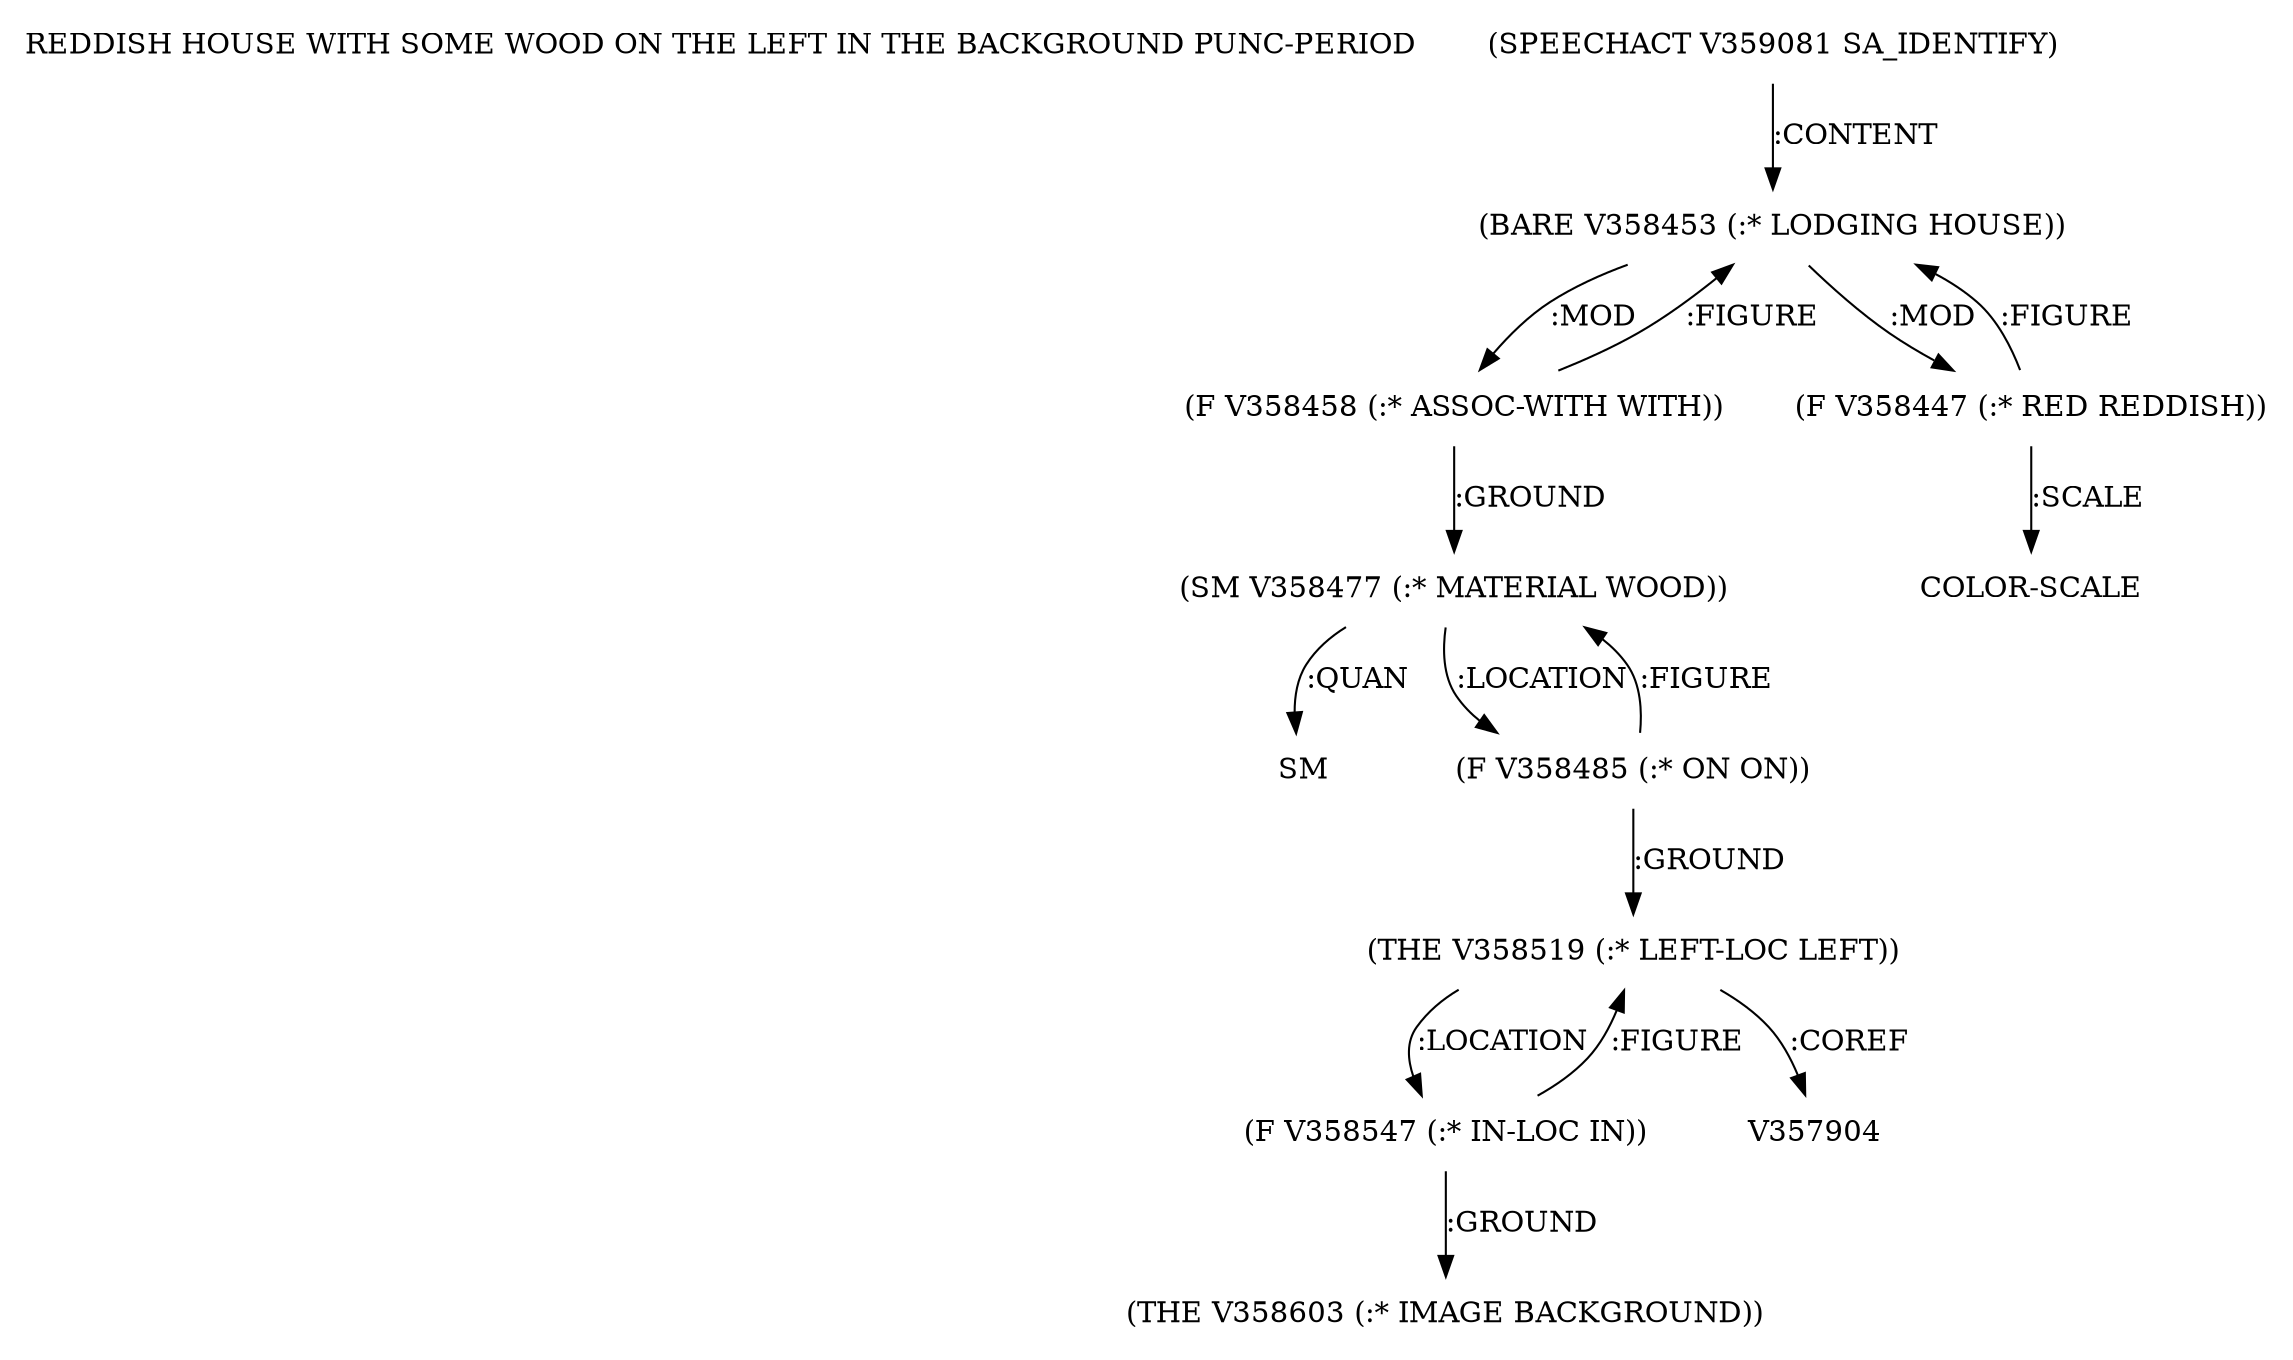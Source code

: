 digraph Terms {
  node [shape=none]
  "REDDISH HOUSE WITH SOME WOOD ON THE LEFT IN THE BACKGROUND PUNC-PERIOD"
  "V359081" [label="(SPEECHACT V359081 SA_IDENTIFY)"]
  "V359081" -> "V358453" [label=":CONTENT"]
  "V358453" [label="(BARE V358453 (:* LODGING HOUSE))"]
  "V358453" -> "V358458" [label=":MOD"]
  "V358453" -> "V358447" [label=":MOD"]
  "V358447" [label="(F V358447 (:* RED REDDISH))"]
  "V358447" -> "V358453" [label=":FIGURE"]
  "V358447" -> "NT360058" [label=":SCALE"]
  "NT360058" [label="COLOR-SCALE"]
  "V358458" [label="(F V358458 (:* ASSOC-WITH WITH))"]
  "V358458" -> "V358477" [label=":GROUND"]
  "V358458" -> "V358453" [label=":FIGURE"]
  "V358477" [label="(SM V358477 (:* MATERIAL WOOD))"]
  "V358477" -> "NT360059" [label=":QUAN"]
  "NT360059" [label="SM"]
  "V358477" -> "V358485" [label=":LOCATION"]
  "V358485" [label="(F V358485 (:* ON ON))"]
  "V358485" -> "V358519" [label=":GROUND"]
  "V358485" -> "V358477" [label=":FIGURE"]
  "V358519" [label="(THE V358519 (:* LEFT-LOC LEFT))"]
  "V358519" -> "V358547" [label=":LOCATION"]
  "V358519" -> "V357904" [label=":COREF"]
  "V358547" [label="(F V358547 (:* IN-LOC IN))"]
  "V358547" -> "V358603" [label=":GROUND"]
  "V358547" -> "V358519" [label=":FIGURE"]
  "V358603" [label="(THE V358603 (:* IMAGE BACKGROUND))"]
}
